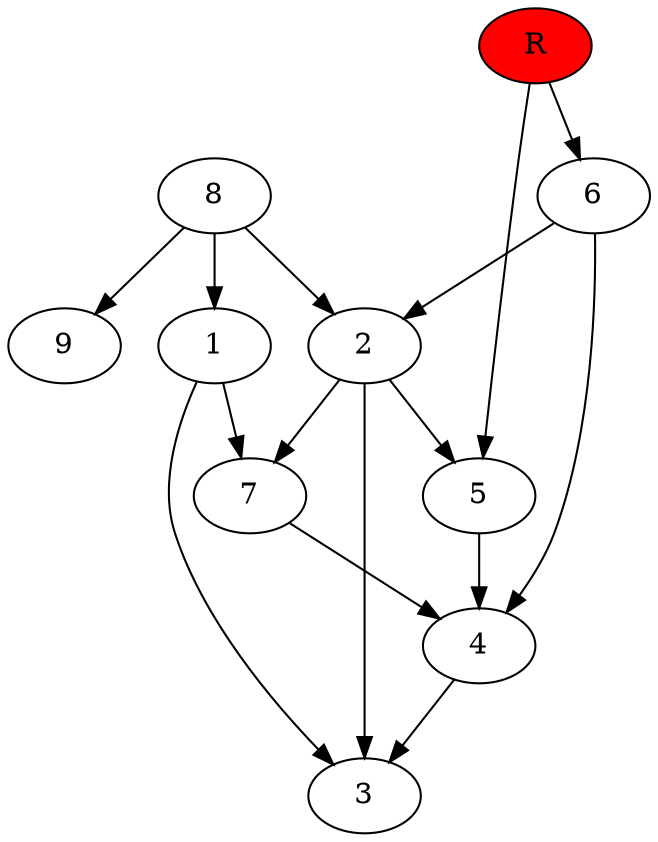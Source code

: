 digraph prb62222 {
	1
	2
	3
	4
	5
	6
	7
	8
	R [fillcolor="#ff0000" style=filled]
	1 -> 3
	1 -> 7
	2 -> 3
	2 -> 5
	2 -> 7
	4 -> 3
	5 -> 4
	6 -> 2
	6 -> 4
	7 -> 4
	8 -> 1
	8 -> 2
	8 -> 9
	R -> 5
	R -> 6
}
